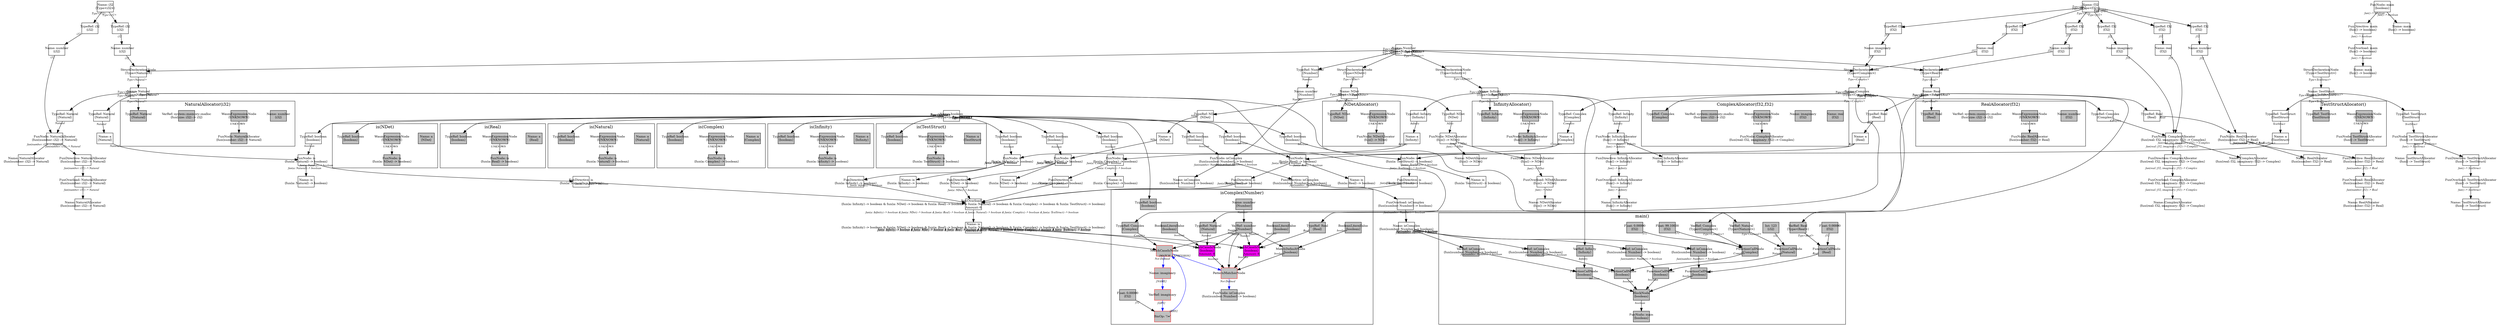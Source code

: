 digraph Document {
  node [shape=box,fixedsize=shape fontsize=10]
  1 [label="Name: i32\n⟨Type<i32>⟩", fillcolor=grey];
  2 [label="Name: f32\n⟨Type<f32>⟩", fillcolor=grey];
  3 [label="Name: boolean\n⟨Type<boolean>⟩", fillcolor=grey];
  4 [label="Name: Number\n⟨Type<Number>⟩", fillcolor=grey];
  5 [label="StructDeclarationNode\n⟨Type<Infinity>⟩", fillcolor=grey];
  6 [label="Name: Infinity\n⟨Type<Infinity>⟩", fillcolor=grey];
  7 [label="StructDeclarationNode\n⟨Type<NDet>⟩", fillcolor=grey];
  8 [label="Name: NDet\n⟨Type<NDet>⟩", fillcolor=grey];
  9 [label="StructDeclarationNode\n⟨Type<Real>⟩", fillcolor=grey];
  10 [label="TypeRef: f32\n⟨f32⟩", fillcolor=grey];
  11 [label="Name: number\n⟨f32⟩", fillcolor=grey];
  12 [label="Name: Real\n⟨Type<Real>⟩", fillcolor=grey];
  13 [label="StructDeclarationNode\n⟨Type<Natural>⟩", fillcolor=grey];
  14 [label="TypeRef: i32\n⟨i32⟩", fillcolor=grey];
  15 [label="Name: number\n⟨i32⟩", fillcolor=grey];
  16 [label="Name: Natural\n⟨Type<Natural>⟩", fillcolor=grey];
  17 [label="StructDeclarationNode\n⟨Type<Complex>⟩", fillcolor=grey];
  18 [label="TypeRef: f32\n⟨f32⟩", fillcolor=grey];
  19 [label="Name: real\n⟨f32⟩", fillcolor=grey];
  20 [label="TypeRef: f32\n⟨f32⟩", fillcolor=grey];
  21 [label="Name: imaginary\n⟨f32⟩", fillcolor=grey];
  22 [label="Name: Complex\n⟨Type<Complex>⟩", fillcolor=grey];
  23 [label="StructDeclarationNode\n⟨Type<TestStruct>⟩", fillcolor=grey];
  24 [label="Name: TestStruct\n⟨Type<TestStruct>⟩", fillcolor=grey];
  25 [label="FunOverload: isComplex\n⟨fun(number: Number) -> boolean⟩", fillcolor=grey];
  26 [label="FunDirective: isComplex\n⟨fun(number: Number) -> boolean⟩", fillcolor=grey];
  27 [label="FunNode: isComplex\n⟨fun(number: Number) -> boolean⟩", fillcolor=grey];
  28 [label="TypeRef: Number\n⟨Number⟩", fillcolor=grey];
  29 [label="Name: number\n⟨Number⟩", fillcolor=grey];
  30 [label="TypeRef: boolean\n⟨boolean⟩", fillcolor=grey];
  31 [label="Name: isComplex\n⟨fun(number: Number) -> boolean⟩", fillcolor=grey];
  32 [label="Name: isComplex\n⟨fun(number: Number) -> boolean⟩", fillcolor=grey];
  33 [label="FunOverload: main\n⟨fun() -> boolean⟩", fillcolor=grey];
  34 [label="FunDirective: main\n⟨fun() -> boolean⟩", fillcolor=grey];
  35 [label="FunNode: main\n⟨boolean⟩", fillcolor=grey];
  36 [label="Name: main\n⟨fun() -> boolean⟩", fillcolor=grey];
  37 [label="Name: main\n⟨fun() -> boolean⟩", fillcolor=grey];
  38 [label="FunOverload: InfinityAllocator\n⟨fun() -> Infinity⟩", fillcolor=grey];
  39 [label="FunDirective: InfinityAllocator\n⟨fun() -> Infinity⟩", fillcolor=grey];
  40 [label="FunNode: InfinityAllocator\n⟨fun() -> Infinity⟩", fillcolor=grey];
  41 [label="TypeRef: Infinity\n⟨Infinity⟩", fillcolor=grey];
  42 [label="Name: InfinityAllocator\n⟨fun() -> Infinity⟩", fillcolor=grey];
  43 [label="Name: InfinityAllocator\n⟨fun() -> Infinity⟩", fillcolor=grey];
  44 [label="FunOverload: is\n⟨fun(a: Infinity) -> boolean & fun(a: NDet) -> boolean & fun(a: Real) -> boolean & fun(a: Natural) -> boolean & fun(a: Complex) -> boolean & fun(a: TestStruct) -> boolean⟩
Amount: 6", fillcolor=magenta];
  45 [label="FunDirective: is\n⟨fun(a: Infinity) -> boolean⟩", fillcolor=grey];
  46 [label="FunNode: is\n⟨fun(a: Infinity) -> boolean⟩", fillcolor=grey];
  47 [label="TypeRef: Infinity\n⟨Infinity⟩", fillcolor=grey];
  48 [label="Name: a\n⟨Infinity⟩", fillcolor=grey];
  49 [label="TypeRef: boolean\n⟨boolean⟩", fillcolor=grey];
  50 [label="Name: is\n⟨fun(a: Infinity) -> boolean⟩", fillcolor=grey];
  51 [label="FunDirective: is\n⟨fun(a: NDet) -> boolean⟩", fillcolor=grey];
  52 [label="FunNode: is\n⟨fun(a: NDet) -> boolean⟩", fillcolor=grey];
  53 [label="TypeRef: NDet\n⟨NDet⟩", fillcolor=grey];
  54 [label="Name: a\n⟨NDet⟩", fillcolor=grey];
  55 [label="TypeRef: boolean\n⟨boolean⟩", fillcolor=grey];
  56 [label="Name: is\n⟨fun(a: NDet) -> boolean⟩", fillcolor=grey];
  57 [label="FunDirective: is\n⟨fun(a: Real) -> boolean⟩", fillcolor=grey];
  58 [label="FunNode: is\n⟨fun(a: Real) -> boolean⟩", fillcolor=grey];
  59 [label="TypeRef: Real\n⟨Real⟩", fillcolor=grey];
  60 [label="Name: a\n⟨Real⟩", fillcolor=grey];
  61 [label="TypeRef: boolean\n⟨boolean⟩", fillcolor=grey];
  62 [label="Name: is\n⟨fun(a: Real) -> boolean⟩", fillcolor=grey];
  63 [label="FunDirective: is\n⟨fun(a: Natural) -> boolean⟩", fillcolor=grey];
  64 [label="FunNode: is\n⟨fun(a: Natural) -> boolean⟩", fillcolor=grey];
  65 [label="TypeRef: Natural\n⟨Natural⟩", fillcolor=grey];
  66 [label="Name: a\n⟨Natural⟩", fillcolor=grey];
  67 [label="TypeRef: boolean\n⟨boolean⟩", fillcolor=grey];
  68 [label="Name: is\n⟨fun(a: Natural) -> boolean⟩", fillcolor=grey];
  69 [label="FunDirective: is\n⟨fun(a: Complex) -> boolean⟩", fillcolor=grey];
  70 [label="FunNode: is\n⟨fun(a: Complex) -> boolean⟩", fillcolor=grey];
  71 [label="TypeRef: Complex\n⟨Complex⟩", fillcolor=grey];
  72 [label="Name: a\n⟨Complex⟩", fillcolor=grey];
  73 [label="TypeRef: boolean\n⟨boolean⟩", fillcolor=grey];
  74 [label="Name: is\n⟨fun(a: Complex) -> boolean⟩", fillcolor=grey];
  75 [label="FunDirective: is\n⟨fun(a: TestStruct) -> boolean⟩", fillcolor=grey];
  76 [label="FunNode: is\n⟨fun(a: TestStruct) -> boolean⟩", fillcolor=grey];
  77 [label="TypeRef: TestStruct\n⟨TestStruct⟩", fillcolor=grey];
  78 [label="Name: a\n⟨TestStruct⟩", fillcolor=grey];
  79 [label="TypeRef: boolean\n⟨boolean⟩", fillcolor=grey];
  80 [label="Name: is\n⟨fun(a: TestStruct) -> boolean⟩", fillcolor=grey];
  81 [label="Name: is\n⟨fun(a: Infinity) -> boolean & fun(a: NDet) -> boolean & fun(a: Real) -> boolean & fun(a: Natural) -> boolean & fun(a: Complex) -> boolean & fun(a: TestStruct) -> boolean⟩
Amount: 6", fillcolor=magenta];
  82 [label="FunOverload: NDetAllocator\n⟨fun() -> NDet⟩", fillcolor=grey];
  83 [label="FunDirective: NDetAllocator\n⟨fun() -> NDet⟩", fillcolor=grey];
  84 [label="FunNode: NDetAllocator\n⟨fun() -> NDet⟩", fillcolor=grey];
  85 [label="TypeRef: NDet\n⟨NDet⟩", fillcolor=grey];
  86 [label="Name: NDetAllocator\n⟨fun() -> NDet⟩", fillcolor=grey];
  87 [label="Name: NDetAllocator\n⟨fun() -> NDet⟩", fillcolor=grey];
  88 [label="FunOverload: RealAllocator\n⟨fun(number: f32) -> Real⟩", fillcolor=grey];
  89 [label="FunDirective: RealAllocator\n⟨fun(number: f32) -> Real⟩", fillcolor=grey];
  90 [label="FunNode: RealAllocator\n⟨fun(number: f32) -> Real⟩", fillcolor=grey];
  91 [label="TypeRef: f32\n⟨f32⟩", fillcolor=grey];
  92 [label="Name: number\n⟨f32⟩", fillcolor=grey];
  93 [label="TypeRef: Real\n⟨Real⟩", fillcolor=grey];
  94 [label="Name: RealAllocator\n⟨fun(number: f32) -> Real⟩", fillcolor=grey];
  95 [label="Name: RealAllocator\n⟨fun(number: f32) -> Real⟩", fillcolor=grey];
  96 [label="FunOverload: NaturalAllocator\n⟨fun(number: i32) -> Natural⟩", fillcolor=grey];
  97 [label="FunDirective: NaturalAllocator\n⟨fun(number: i32) -> Natural⟩", fillcolor=grey];
  98 [label="FunNode: NaturalAllocator\n⟨fun(number: i32) -> Natural⟩", fillcolor=grey];
  99 [label="TypeRef: i32\n⟨i32⟩", fillcolor=grey];
  100 [label="Name: number\n⟨i32⟩", fillcolor=grey];
  101 [label="TypeRef: Natural\n⟨Natural⟩", fillcolor=grey];
  102 [label="Name: NaturalAllocator\n⟨fun(number: i32) -> Natural⟩", fillcolor=grey];
  103 [label="Name: NaturalAllocator\n⟨fun(number: i32) -> Natural⟩", fillcolor=grey];
  104 [label="FunOverload: ComplexAllocator\n⟨fun(real: f32, imaginary: f32) -> Complex⟩", fillcolor=grey];
  105 [label="FunDirective: ComplexAllocator\n⟨fun(real: f32, imaginary: f32) -> Complex⟩", fillcolor=grey];
  106 [label="FunNode: ComplexAllocator\n⟨fun(real: f32, imaginary: f32) -> Complex⟩", fillcolor=grey];
  107 [label="TypeRef: f32\n⟨f32⟩", fillcolor=grey];
  108 [label="Name: real\n⟨f32⟩", fillcolor=grey];
  109 [label="TypeRef: f32\n⟨f32⟩", fillcolor=grey];
  110 [label="Name: imaginary\n⟨f32⟩", fillcolor=grey];
  111 [label="TypeRef: Complex\n⟨Complex⟩", fillcolor=grey];
  112 [label="Name: ComplexAllocator\n⟨fun(real: f32, imaginary: f32) -> Complex⟩", fillcolor=grey];
  113 [label="Name: ComplexAllocator\n⟨fun(real: f32, imaginary: f32) -> Complex⟩", fillcolor=grey];
  114 [label="FunOverload: TestStructAllocator\n⟨fun() -> TestStruct⟩", fillcolor=grey];
  115 [label="FunDirective: TestStructAllocator\n⟨fun() -> TestStruct⟩", fillcolor=grey];
  116 [label="FunNode: TestStructAllocator\n⟨fun() -> TestStruct⟩", fillcolor=grey];
  117 [label="TypeRef: TestStruct\n⟨TestStruct⟩", fillcolor=grey];
  118 [label="Name: TestStructAllocator\n⟨fun() -> TestStruct⟩", fillcolor=grey];
  119 [label="Name: TestStructAllocator\n⟨fun() -> TestStruct⟩", fillcolor=grey];
  subgraph cluster0 {
    node [style=filled, fillcolor=grey];
    120 [label="BlockNode\n⟨boolean⟩", fillcolor=grey];
    121 [label="FunctionCallNode\n⟨boolean⟩", fillcolor=grey];
    122 [label="VarRef: isComplex\n⟨fun(number: Number) -> boolean⟩", fillcolor=grey];
    123 [label="VarRef: Infinity\n⟨Infinity⟩", fillcolor=grey];
    124 [label="FunctionCallNode\n⟨boolean⟩", fillcolor=grey];
    125 [label="VarRef: isComplex\n⟨fun(number: Number) -> boolean⟩", fillcolor=grey];
    126 [label="FunctionCallNode\n⟨Real⟩", fillcolor=grey];
    127 [label="VarRef: Real\n⟨Type<Real>⟩", fillcolor=grey];
    128 [label="Float: 0.00000\n⟨f32⟩", fillcolor=grey];
    129 [label="FunctionCallNode\n⟨boolean⟩", fillcolor=grey];
    130 [label="VarRef: isComplex\n⟨fun(number: Number) -> boolean⟩", fillcolor=grey];
    131 [label="FunctionCallNode\n⟨Natural⟩", fillcolor=grey];
    132 [label="VarRef: Natural\n⟨Type<Natural>⟩", fillcolor=grey];
    133 [label="Int: 123\n⟨i32⟩", fillcolor=grey];
    134 [label="FunctionCallNode\n⟨boolean⟩", fillcolor=grey];
    135 [label="VarRef: isComplex\n⟨fun(number: Number) -> boolean⟩", fillcolor=grey];
    136 [label="FunctionCallNode\n⟨Complex⟩", fillcolor=grey];
    137 [label="VarRef: Complex\n⟨Type<Complex>⟩", fillcolor=grey];
    138 [label="Float: 0.00000\n⟨f32⟩", fillcolor=grey];
    139 [label="Float: 99.10000\n⟨f32⟩", fillcolor=grey];
    140 [label="FunNode: main\n⟨boolean⟩", fillcolor=grey];
    120 -> 140[taillabel="boolean" labeldistance="1" fontname="times  italic" fontsize = 10 color="black" ];
    121 -> 120[taillabel="boolean" labeldistance="1" fontname="times  italic" fontsize = 10 color="black" ];
    122 -> 121[taillabel="fun(number: Number) -> boolean" labeldistance="1" fontname="times  italic" fontsize = 10 color="black" ];
    123 -> 121[taillabel="Infinity" labeldistance="1" fontname="times  italic" fontsize = 10 color="black" ];
    124 -> 120[taillabel="boolean" labeldistance="1" fontname="times  italic" fontsize = 10 color="black" ];
    125 -> 124[taillabel="fun(number: Number) -> boolean" labeldistance="1" fontname="times  italic" fontsize = 10 color="black" ];
    126 -> 124[taillabel="Real" labeldistance="1" fontname="times  italic" fontsize = 10 color="black" ];
    127 -> 126[taillabel="Type<Real>" labeldistance="1" fontname="times  italic" fontsize = 10 color="black" ];
    128 -> 126[taillabel="f32" labeldistance="1" fontname="times  italic" fontsize = 10 color="black" ];
    129 -> 120[taillabel="boolean" labeldistance="1" fontname="times  italic" fontsize = 10 color="black" ];
    130 -> 129[taillabel="fun(number: Number) -> boolean" labeldistance="1" fontname="times  italic" fontsize = 10 color="black" ];
    131 -> 129[taillabel="Natural" labeldistance="1" fontname="times  italic" fontsize = 10 color="black" ];
    132 -> 131[taillabel="Type<Natural>" labeldistance="1" fontname="times  italic" fontsize = 10 color="black" ];
    133 -> 131[taillabel="i32" labeldistance="1" fontname="times  italic" fontsize = 10 color="black" ];
    134 -> 120[taillabel="boolean" labeldistance="1" fontname="times  italic" fontsize = 10 color="black" ];
    135 -> 134[taillabel="fun(number: Number) -> boolean" labeldistance="1" fontname="times  italic" fontsize = 10 color="black" ];
    136 -> 134[taillabel="Complex" labeldistance="1" fontname="times  italic" fontsize = 10 color="black" ];
    137 -> 136[taillabel="Type<Complex>" labeldistance="1" fontname="times  italic" fontsize = 10 color="black" ];
    138 -> 136[taillabel="f32" labeldistance="1" fontname="times  italic" fontsize = 10 color="black" ];
    139 -> 136[taillabel="f32" labeldistance="1" fontname="times  italic" fontsize = 10 color="black" ];
  label = "main()";
}
  subgraph cluster1 {
    node [style=filled, fillcolor=grey];
    141 [label="Name: number\n⟨Number⟩", fillcolor=grey];
    142 [label="PatternMatcherNode", fillcolor=grey, color=red];
    143 [label="VarRef: number\n⟨Number⟩", fillcolor=grey];
    144 [label="MatchCaseIsNode\n⟨boolean⟩
Amount: 8", fillcolor=magenta];
    145 [label="TypeRef: Real\n⟨Real⟩", fillcolor=grey];
    146 [label="BooleanLiteralfalse\n⟨boolean⟩", fillcolor=grey];
    147 [label="MatchCaseIsNode\n⟨boolean⟩
Amount: 8", fillcolor=magenta];
    148 [label="TypeRef: Natural\n⟨Natural⟩", fillcolor=grey];
    149 [label="BooleanLiteralfalse\n⟨boolean⟩", fillcolor=grey];
    150 [label="MatchCaseIsNode", fillcolor=grey, color=red];
    151 [label="TypeRef: Complex\n⟨Complex⟩", fillcolor=grey];
    152 [label="BinOp: '!='", fillcolor=grey, color=red];
    153 [label="VarRef: imaginary", fillcolor=grey, color=red];
    154 [label="Float: 0.00000\n⟨f32⟩", fillcolor=grey];
    155 [label="Name: imaginary", fillcolor=grey, color=red];
    156 [label="MatchDefaultNode\n⟨boolean⟩", fillcolor=grey];
    157 [label="BooleanLiteralfalse\n⟨boolean⟩", fillcolor=grey];
    158 [label="FunNode: isComplex\n⟨fun(number: Number) -> boolean⟩", fillcolor=grey];
    159 [label="TypeRef: boolean\n⟨boolean⟩", fillcolor=grey];
    141 -> 143[taillabel="Number" labeldistance="1" fontname="times  italic" fontsize = 10 color="black" ];
    142 -> 158[taillabel="Not Defined" labeldistance="1" fontname="times  italic" fontsize = 10 color="blue" ];
    143 -> 142[taillabel="Number" labeldistance="1" fontname="times  italic" fontsize = 10 color="black" ];
    143 -> 144[taillabel="Number" labeldistance="1" fontname="times  italic" fontsize = 10 color="black" ];
    143 -> 147[taillabel="Number" labeldistance="1" fontname="times  italic" fontsize = 10 color="black" ];
    143 -> 150[taillabel="Number" labeldistance="1" fontname="times  italic" fontsize = 10 color="black" ];
    143 -> 156[taillabel="Number" labeldistance="1" fontname="times  italic" fontsize = 10 color="black" ];
    144 -> 142[taillabel="boolean" labeldistance="1" fontname="times  italic" fontsize = 10 color="black" ];
    145 -> 144[taillabel="Real" labeldistance="1" fontname="times  italic" fontsize = 10 color="black" ];
    146 -> 144[taillabel="boolean" labeldistance="1" fontname="times  italic" fontsize = 10 color="black" ];
    147 -> 142[taillabel="boolean" labeldistance="1" fontname="times  italic" fontsize = 10 color="black" ];
    148 -> 147[taillabel="Natural" labeldistance="1" fontname="times  italic" fontsize = 10 color="black" ];
    149 -> 147[taillabel="boolean" labeldistance="1" fontname="times  italic" fontsize = 10 color="black" ];
    150 -> 155[taillabel="Not Defined" labeldistance="1" fontname="times  italic" fontsize = 10 color="blue" ];
    150 -> 142[taillabel="[MATCH_EXPRESSION]" labeldistance="1" fontname="times  italic" fontsize = 10 color="blue" ];
    151 -> 150[taillabel="Complex" labeldistance="1" fontname="times  italic" fontsize = 10 color="black" ];
    152 -> 150[taillabel="[RHS]" labeldistance="1" fontname="times  italic" fontsize = 10 color="blue" ];
    153 -> 152[taillabel="[LHS]" labeldistance="1" fontname="times  italic" fontsize = 10 color="blue" ];
    154 -> 152[taillabel="f32" labeldistance="1" fontname="times  italic" fontsize = 10 color="black" ];
    155 -> 153[taillabel="[NAME]" labeldistance="1" fontname="times  italic" fontsize = 10 color="blue" ];
    156 -> 142[taillabel="boolean" labeldistance="1" fontname="times  italic" fontsize = 10 color="black" ];
    157 -> 156[taillabel="boolean" labeldistance="1" fontname="times  italic" fontsize = 10 color="black" ];
  label = "isComplex(Number)";
}
  subgraph cluster2 {
    node [style=filled, fillcolor=grey];
    160 [label="WasmExpressionNode\n⟨UNKNOWN⟩", fillcolor=grey];
    161 [label="FunNode: InfinityAllocator\n⟨fun() -> Infinity⟩", fillcolor=grey];
    162 [label="TypeRef: Infinity\n⟨Infinity⟩", fillcolor=grey];
    160 -> 161[taillabel="UNKNOWN" labeldistance="1" fontname="times  italic" fontsize = 10 color="black" ];
  label = "InfinityAllocator()";
}
  subgraph cluster3 {
    node [style=filled, fillcolor=grey];
    163 [label="WasmExpressionNode\n⟨UNKNOWN⟩", fillcolor=grey];
    164 [label="FunNode: TestStructAllocator\n⟨fun() -> TestStruct⟩", fillcolor=grey];
    165 [label="TypeRef: TestStruct\n⟨TestStruct⟩", fillcolor=grey];
    163 -> 164[taillabel="UNKNOWN" labeldistance="1" fontname="times  italic" fontsize = 10 color="black" ];
  label = "TestStructAllocator()";
}
  subgraph cluster4 {
    node [style=filled, fillcolor=grey];
    166 [label="Name: a\n⟨Infinity⟩", fillcolor=grey];
    167 [label="WasmExpressionNode\n⟨UNKNOWN⟩", fillcolor=grey];
    168 [label="FunNode: is\n⟨fun(a: Infinity) -> boolean⟩", fillcolor=grey];
    169 [label="TypeRef: boolean\n⟨boolean⟩", fillcolor=grey];
    167 -> 168[taillabel="UNKNOWN" labeldistance="1" fontname="times  italic" fontsize = 10 color="black" ];
  label = "is(Infinity)";
}
  subgraph cluster5 {
    node [style=filled, fillcolor=grey];
    170 [label="WasmExpressionNode\n⟨UNKNOWN⟩", fillcolor=grey];
    171 [label="FunNode: NDetAllocator\n⟨fun() -> NDet⟩", fillcolor=grey];
    172 [label="TypeRef: NDet\n⟨NDet⟩", fillcolor=grey];
    170 -> 171[taillabel="UNKNOWN" labeldistance="1" fontname="times  italic" fontsize = 10 color="black" ];
  label = "NDetAllocator()";
}
  subgraph cluster6 {
    node [style=filled, fillcolor=grey];
    173 [label="Name: a\n⟨TestStruct⟩", fillcolor=grey];
    174 [label="WasmExpressionNode\n⟨UNKNOWN⟩", fillcolor=grey];
    175 [label="FunNode: is\n⟨fun(a: TestStruct) -> boolean⟩", fillcolor=grey];
    176 [label="TypeRef: boolean\n⟨boolean⟩", fillcolor=grey];
    174 -> 175[taillabel="UNKNOWN" labeldistance="1" fontname="times  italic" fontsize = 10 color="black" ];
  label = "is(TestStruct)";
}
  subgraph cluster7 {
    node [style=filled, fillcolor=grey];
    177 [label="Name: a\n⟨NDet⟩", fillcolor=grey];
    178 [label="WasmExpressionNode\n⟨UNKNOWN⟩", fillcolor=grey];
    179 [label="FunNode: is\n⟨fun(a: NDet) -> boolean⟩", fillcolor=grey];
    180 [label="TypeRef: boolean\n⟨boolean⟩", fillcolor=grey];
    178 -> 179[taillabel="UNKNOWN" labeldistance="1" fontname="times  italic" fontsize = 10 color="black" ];
  label = "is(NDet)";
}
  subgraph cluster8 {
    node [style=filled, fillcolor=grey];
    181 [label="Name: a\n⟨Real⟩", fillcolor=grey];
    182 [label="WasmExpressionNode\n⟨UNKNOWN⟩", fillcolor=grey];
    183 [label="FunNode: is\n⟨fun(a: Real) -> boolean⟩", fillcolor=grey];
    184 [label="TypeRef: boolean\n⟨boolean⟩", fillcolor=grey];
    182 -> 183[taillabel="UNKNOWN" labeldistance="1" fontname="times  italic" fontsize = 10 color="black" ];
  label = "is(Real)";
}
  subgraph cluster9 {
    node [style=filled, fillcolor=grey];
    185 [label="Name: a\n⟨Natural⟩", fillcolor=grey];
    186 [label="WasmExpressionNode\n⟨UNKNOWN⟩", fillcolor=grey];
    187 [label="FunNode: is\n⟨fun(a: Natural) -> boolean⟩", fillcolor=grey];
    188 [label="TypeRef: boolean\n⟨boolean⟩", fillcolor=grey];
    186 -> 187[taillabel="UNKNOWN" labeldistance="1" fontname="times  italic" fontsize = 10 color="black" ];
  label = "is(Natural)";
}
  subgraph cluster10 {
    node [style=filled, fillcolor=grey];
    189 [label="Name: a\n⟨Complex⟩", fillcolor=grey];
    190 [label="WasmExpressionNode\n⟨UNKNOWN⟩", fillcolor=grey];
    191 [label="FunNode: is\n⟨fun(a: Complex) -> boolean⟩", fillcolor=grey];
    192 [label="TypeRef: boolean\n⟨boolean⟩", fillcolor=grey];
    190 -> 191[taillabel="UNKNOWN" labeldistance="1" fontname="times  italic" fontsize = 10 color="black" ];
  label = "is(Complex)";
}
  subgraph cluster11 {
    node [style=filled, fillcolor=grey];
    193 [label="Name: number\n⟨i32⟩", fillcolor=grey];
    194 [label="WasmExpressionNode\n⟨UNKNOWN⟩", fillcolor=grey];
    195 [label="VarRef: system::memory::malloc\n⟨fun(size: i32) -> i32⟩", fillcolor=grey];
    196 [label="FunNode: NaturalAllocator\n⟨fun(number: i32) -> Natural⟩", fillcolor=grey];
    197 [label="TypeRef: Natural\n⟨Natural⟩", fillcolor=grey];
    194 -> 196[taillabel="UNKNOWN" labeldistance="1" fontname="times  italic" fontsize = 10 color="black" ];
  label = "NaturalAllocator(i32)";
}
  subgraph cluster12 {
    node [style=filled, fillcolor=grey];
    198 [label="Name: number\n⟨f32⟩", fillcolor=grey];
    199 [label="WasmExpressionNode\n⟨UNKNOWN⟩", fillcolor=grey];
    200 [label="VarRef: system::memory::malloc\n⟨fun(size: i32) -> i32⟩", fillcolor=grey];
    201 [label="FunNode: RealAllocator\n⟨fun(number: f32) -> Real⟩", fillcolor=grey];
    202 [label="TypeRef: Real\n⟨Real⟩", fillcolor=grey];
    199 -> 201[taillabel="UNKNOWN" labeldistance="1" fontname="times  italic" fontsize = 10 color="black" ];
  label = "RealAllocator(f32)";
}
  subgraph cluster13 {
    node [style=filled, fillcolor=grey];
    203 [label="Name: real\n⟨f32⟩", fillcolor=grey];
    204 [label="Name: imaginary\n⟨f32⟩", fillcolor=grey];
    205 [label="WasmExpressionNode\n⟨UNKNOWN⟩", fillcolor=grey];
    206 [label="VarRef: system::memory::malloc\n⟨fun(size: i32) -> i32⟩", fillcolor=grey];
    207 [label="FunNode: ComplexAllocator\n⟨fun(real: f32, imaginary: f32) -> Complex⟩", fillcolor=grey];
    208 [label="TypeRef: Complex\n⟨Complex⟩", fillcolor=grey];
    205 -> 207[taillabel="UNKNOWN" labeldistance="1" fontname="times  italic" fontsize = 10 color="black" ];
  label = "ComplexAllocator(f32,f32)";
}
  1 -> 14[taillabel="Type<i32>" labeldistance="1" fontname="times  italic" fontsize = 10 color="black" ];
  1 -> 99[taillabel="Type<i32>" labeldistance="1" fontname="times  italic" fontsize = 10 color="black" ];
  2 -> 10[taillabel="Type<f32>" labeldistance="1" fontname="times  italic" fontsize = 10 color="black" ];
  2 -> 18[taillabel="Type<f32>" labeldistance="1" fontname="times  italic" fontsize = 10 color="black" ];
  2 -> 20[taillabel="Type<f32>" labeldistance="1" fontname="times  italic" fontsize = 10 color="black" ];
  2 -> 91[taillabel="Type<f32>" labeldistance="1" fontname="times  italic" fontsize = 10 color="black" ];
  2 -> 107[taillabel="Type<f32>" labeldistance="1" fontname="times  italic" fontsize = 10 color="black" ];
  2 -> 109[taillabel="Type<f32>" labeldistance="1" fontname="times  italic" fontsize = 10 color="black" ];
  3 -> 30[taillabel="Type<boolean>" labeldistance="1" fontname="times  italic" fontsize = 10 color="black" ];
  3 -> 49[taillabel="Type<boolean>" labeldistance="1" fontname="times  italic" fontsize = 10 color="black" ];
  3 -> 55[taillabel="Type<boolean>" labeldistance="1" fontname="times  italic" fontsize = 10 color="black" ];
  3 -> 61[taillabel="Type<boolean>" labeldistance="1" fontname="times  italic" fontsize = 10 color="black" ];
  3 -> 67[taillabel="Type<boolean>" labeldistance="1" fontname="times  italic" fontsize = 10 color="black" ];
  3 -> 73[taillabel="Type<boolean>" labeldistance="1" fontname="times  italic" fontsize = 10 color="black" ];
  3 -> 79[taillabel="Type<boolean>" labeldistance="1" fontname="times  italic" fontsize = 10 color="black" ];
  3 -> 159[taillabel="Type<boolean>" labeldistance="1" fontname="times  italic" fontsize = 10 color="black" ];
  3 -> 169[taillabel="Type<boolean>" labeldistance="1" fontname="times  italic" fontsize = 10 color="black" ];
  3 -> 176[taillabel="Type<boolean>" labeldistance="1" fontname="times  italic" fontsize = 10 color="black" ];
  3 -> 180[taillabel="Type<boolean>" labeldistance="1" fontname="times  italic" fontsize = 10 color="black" ];
  3 -> 184[taillabel="Type<boolean>" labeldistance="1" fontname="times  italic" fontsize = 10 color="black" ];
  3 -> 188[taillabel="Type<boolean>" labeldistance="1" fontname="times  italic" fontsize = 10 color="black" ];
  3 -> 192[taillabel="Type<boolean>" labeldistance="1" fontname="times  italic" fontsize = 10 color="black" ];
  4 -> 5[taillabel="Type<Number>" labeldistance="1" fontname="times  italic" fontsize = 10 color="black" ];
  4 -> 7[taillabel="Type<Number>" labeldistance="1" fontname="times  italic" fontsize = 10 color="black" ];
  4 -> 9[taillabel="Type<Number>" labeldistance="1" fontname="times  italic" fontsize = 10 color="black" ];
  4 -> 13[taillabel="Type<Number>" labeldistance="1" fontname="times  italic" fontsize = 10 color="black" ];
  4 -> 17[taillabel="Type<Number>" labeldistance="1" fontname="times  italic" fontsize = 10 color="black" ];
  4 -> 28[taillabel="Type<Number>" labeldistance="1" fontname="times  italic" fontsize = 10 color="black" ];
  5 -> 6[taillabel="Type<Infinity>" labeldistance="1" fontname="times  italic" fontsize = 10 color="black" ];
  6 -> 41[taillabel="Type<Infinity>" labeldistance="1" fontname="times  italic" fontsize = 10 color="black" ];
  6 -> 47[taillabel="Type<Infinity>" labeldistance="1" fontname="times  italic" fontsize = 10 color="black" ];
  6 -> 123[taillabel="Type<Infinity>" labeldistance="1" fontname="times  italic" fontsize = 10 color="black" ];
  6 -> 162[taillabel="Type<Infinity>" labeldistance="1" fontname="times  italic" fontsize = 10 color="black" ];
  7 -> 8[taillabel="Type<NDet>" labeldistance="1" fontname="times  italic" fontsize = 10 color="black" ];
  8 -> 53[taillabel="Type<NDet>" labeldistance="1" fontname="times  italic" fontsize = 10 color="black" ];
  8 -> 85[taillabel="Type<NDet>" labeldistance="1" fontname="times  italic" fontsize = 10 color="black" ];
  8 -> 172[taillabel="Type<NDet>" labeldistance="1" fontname="times  italic" fontsize = 10 color="black" ];
  9 -> 12[taillabel="Type<Real>" labeldistance="1" fontname="times  italic" fontsize = 10 color="black" ];
  10 -> 11[taillabel="f32" labeldistance="1" fontname="times  italic" fontsize = 10 color="black" ];
  11 -> 9[taillabel="f32" labeldistance="1" fontname="times  italic" fontsize = 10 color="black" ];
  12 -> 59[taillabel="Type<Real>" labeldistance="1" fontname="times  italic" fontsize = 10 color="black" ];
  12 -> 93[taillabel="Type<Real>" labeldistance="1" fontname="times  italic" fontsize = 10 color="black" ];
  12 -> 127[taillabel="Type<Real>" labeldistance="1" fontname="times  italic" fontsize = 10 color="black" ];
  12 -> 145[taillabel="Type<Real>" labeldistance="1" fontname="times  italic" fontsize = 10 color="black" ];
  12 -> 202[taillabel="Type<Real>" labeldistance="1" fontname="times  italic" fontsize = 10 color="black" ];
  13 -> 16[taillabel="Type<Natural>" labeldistance="1" fontname="times  italic" fontsize = 10 color="black" ];
  14 -> 15[taillabel="i32" labeldistance="1" fontname="times  italic" fontsize = 10 color="black" ];
  15 -> 13[taillabel="i32" labeldistance="1" fontname="times  italic" fontsize = 10 color="black" ];
  16 -> 65[taillabel="Type<Natural>" labeldistance="1" fontname="times  italic" fontsize = 10 color="black" ];
  16 -> 101[taillabel="Type<Natural>" labeldistance="1" fontname="times  italic" fontsize = 10 color="black" ];
  16 -> 132[taillabel="Type<Natural>" labeldistance="1" fontname="times  italic" fontsize = 10 color="black" ];
  16 -> 148[taillabel="Type<Natural>" labeldistance="1" fontname="times  italic" fontsize = 10 color="black" ];
  16 -> 197[taillabel="Type<Natural>" labeldistance="1" fontname="times  italic" fontsize = 10 color="black" ];
  17 -> 22[taillabel="Type<Complex>" labeldistance="1" fontname="times  italic" fontsize = 10 color="black" ];
  18 -> 19[taillabel="f32" labeldistance="1" fontname="times  italic" fontsize = 10 color="black" ];
  19 -> 17[taillabel="f32" labeldistance="1" fontname="times  italic" fontsize = 10 color="black" ];
  20 -> 21[taillabel="f32" labeldistance="1" fontname="times  italic" fontsize = 10 color="black" ];
  21 -> 17[taillabel="f32" labeldistance="1" fontname="times  italic" fontsize = 10 color="black" ];
  22 -> 71[taillabel="Type<Complex>" labeldistance="1" fontname="times  italic" fontsize = 10 color="black" ];
  22 -> 111[taillabel="Type<Complex>" labeldistance="1" fontname="times  italic" fontsize = 10 color="black" ];
  22 -> 137[taillabel="Type<Complex>" labeldistance="1" fontname="times  italic" fontsize = 10 color="black" ];
  22 -> 151[taillabel="Type<Complex>" labeldistance="1" fontname="times  italic" fontsize = 10 color="black" ];
  22 -> 208[taillabel="Type<Complex>" labeldistance="1" fontname="times  italic" fontsize = 10 color="black" ];
  23 -> 24[taillabel="Type<TestStruct>" labeldistance="1" fontname="times  italic" fontsize = 10 color="black" ];
  24 -> 77[taillabel="Type<TestStruct>" labeldistance="1" fontname="times  italic" fontsize = 10 color="black" ];
  24 -> 117[taillabel="Type<TestStruct>" labeldistance="1" fontname="times  italic" fontsize = 10 color="black" ];
  24 -> 165[taillabel="Type<TestStruct>" labeldistance="1" fontname="times  italic" fontsize = 10 color="black" ];
  25 -> 32[taillabel="fun(number: Number) -> boolean" labeldistance="1" fontname="times  italic" fontsize = 10 color="black" ];
  26 -> 25[taillabel="fun(number: Number) -> boolean" labeldistance="1" fontname="times  italic" fontsize = 10 color="black" ];
  27 -> 31[taillabel="fun(number: Number) -> boolean" labeldistance="1" fontname="times  italic" fontsize = 10 color="black" ];
  27 -> 26[taillabel="fun(number: Number) -> boolean" labeldistance="1" fontname="times  italic" fontsize = 10 color="black" ];
  28 -> 29[taillabel="Number" labeldistance="1" fontname="times  italic" fontsize = 10 color="black" ];
  29 -> 27[taillabel="Number" labeldistance="1" fontname="times  italic" fontsize = 10 color="black" ];
  30 -> 27[taillabel="boolean" labeldistance="1" fontname="times  italic" fontsize = 10 color="black" ];
  32 -> 122[taillabel="fun(number: Number) -> boolean" labeldistance="1" fontname="times  italic" fontsize = 10 color="black" ];
  32 -> 125[taillabel="fun(number: Number) -> boolean" labeldistance="1" fontname="times  italic" fontsize = 10 color="black" ];
  32 -> 130[taillabel="fun(number: Number) -> boolean" labeldistance="1" fontname="times  italic" fontsize = 10 color="black" ];
  32 -> 135[taillabel="fun(number: Number) -> boolean" labeldistance="1" fontname="times  italic" fontsize = 10 color="black" ];
  33 -> 37[taillabel="fun() -> boolean" labeldistance="1" fontname="times  italic" fontsize = 10 color="black" ];
  34 -> 33[taillabel="fun() -> boolean" labeldistance="1" fontname="times  italic" fontsize = 10 color="black" ];
  35 -> 36[taillabel="fun() -> boolean" labeldistance="1" fontname="times  italic" fontsize = 10 color="black" ];
  35 -> 34[taillabel="fun() -> boolean" labeldistance="1" fontname="times  italic" fontsize = 10 color="black" ];
  38 -> 43[taillabel="fun() -> Infinity" labeldistance="1" fontname="times  italic" fontsize = 10 color="black" ];
  39 -> 38[taillabel="fun() -> Infinity" labeldistance="1" fontname="times  italic" fontsize = 10 color="black" ];
  40 -> 42[taillabel="fun() -> Infinity" labeldistance="1" fontname="times  italic" fontsize = 10 color="black" ];
  40 -> 39[taillabel="fun() -> Infinity" labeldistance="1" fontname="times  italic" fontsize = 10 color="black" ];
  41 -> 40[taillabel="Infinity" labeldistance="1" fontname="times  italic" fontsize = 10 color="black" ];
  44 -> 81[taillabel="fun(a: Infinity) -> boolean & fun(a: NDet) -> boolean & fun(a: Real) -> boolean & fun(a: Natural) -> boolean & fun(a: Complex) -> boolean & fun(a: TestStruct) -> boolean" labeldistance="1" fontname="times  italic" fontsize = 10 color="black" ];
  45 -> 44[taillabel="fun(a: Infinity) -> boolean" labeldistance="1" fontname="times  italic" fontsize = 10 color="black" ];
  46 -> 50[taillabel="fun(a: Infinity) -> boolean" labeldistance="1" fontname="times  italic" fontsize = 10 color="black" ];
  46 -> 45[taillabel="fun(a: Infinity) -> boolean" labeldistance="1" fontname="times  italic" fontsize = 10 color="black" ];
  47 -> 48[taillabel="Infinity" labeldistance="1" fontname="times  italic" fontsize = 10 color="black" ];
  48 -> 46[taillabel="Infinity" labeldistance="1" fontname="times  italic" fontsize = 10 color="black" ];
  49 -> 46[taillabel="boolean" labeldistance="1" fontname="times  italic" fontsize = 10 color="black" ];
  51 -> 44[taillabel="fun(a: NDet) -> boolean" labeldistance="1" fontname="times  italic" fontsize = 10 color="black" ];
  52 -> 56[taillabel="fun(a: NDet) -> boolean" labeldistance="1" fontname="times  italic" fontsize = 10 color="black" ];
  52 -> 51[taillabel="fun(a: NDet) -> boolean" labeldistance="1" fontname="times  italic" fontsize = 10 color="black" ];
  53 -> 54[taillabel="NDet" labeldistance="1" fontname="times  italic" fontsize = 10 color="black" ];
  54 -> 52[taillabel="NDet" labeldistance="1" fontname="times  italic" fontsize = 10 color="black" ];
  55 -> 52[taillabel="boolean" labeldistance="1" fontname="times  italic" fontsize = 10 color="black" ];
  57 -> 44[taillabel="fun(a: Real) -> boolean" labeldistance="1" fontname="times  italic" fontsize = 10 color="black" ];
  58 -> 62[taillabel="fun(a: Real) -> boolean" labeldistance="1" fontname="times  italic" fontsize = 10 color="black" ];
  58 -> 57[taillabel="fun(a: Real) -> boolean" labeldistance="1" fontname="times  italic" fontsize = 10 color="black" ];
  59 -> 60[taillabel="Real" labeldistance="1" fontname="times  italic" fontsize = 10 color="black" ];
  60 -> 58[taillabel="Real" labeldistance="1" fontname="times  italic" fontsize = 10 color="black" ];
  61 -> 58[taillabel="boolean" labeldistance="1" fontname="times  italic" fontsize = 10 color="black" ];
  63 -> 44[taillabel="fun(a: Natural) -> boolean" labeldistance="1" fontname="times  italic" fontsize = 10 color="black" ];
  64 -> 68[taillabel="fun(a: Natural) -> boolean" labeldistance="1" fontname="times  italic" fontsize = 10 color="black" ];
  64 -> 63[taillabel="fun(a: Natural) -> boolean" labeldistance="1" fontname="times  italic" fontsize = 10 color="black" ];
  65 -> 66[taillabel="Natural" labeldistance="1" fontname="times  italic" fontsize = 10 color="black" ];
  66 -> 64[taillabel="Natural" labeldistance="1" fontname="times  italic" fontsize = 10 color="black" ];
  67 -> 64[taillabel="boolean" labeldistance="1" fontname="times  italic" fontsize = 10 color="black" ];
  69 -> 44[taillabel="fun(a: Complex) -> boolean" labeldistance="1" fontname="times  italic" fontsize = 10 color="black" ];
  70 -> 74[taillabel="fun(a: Complex) -> boolean" labeldistance="1" fontname="times  italic" fontsize = 10 color="black" ];
  70 -> 69[taillabel="fun(a: Complex) -> boolean" labeldistance="1" fontname="times  italic" fontsize = 10 color="black" ];
  71 -> 72[taillabel="Complex" labeldistance="1" fontname="times  italic" fontsize = 10 color="black" ];
  72 -> 70[taillabel="Complex" labeldistance="1" fontname="times  italic" fontsize = 10 color="black" ];
  73 -> 70[taillabel="boolean" labeldistance="1" fontname="times  italic" fontsize = 10 color="black" ];
  75 -> 44[taillabel="fun(a: TestStruct) -> boolean" labeldistance="1" fontname="times  italic" fontsize = 10 color="black" ];
  76 -> 80[taillabel="fun(a: TestStruct) -> boolean" labeldistance="1" fontname="times  italic" fontsize = 10 color="black" ];
  76 -> 75[taillabel="fun(a: TestStruct) -> boolean" labeldistance="1" fontname="times  italic" fontsize = 10 color="black" ];
  77 -> 78[taillabel="TestStruct" labeldistance="1" fontname="times  italic" fontsize = 10 color="black" ];
  78 -> 76[taillabel="TestStruct" labeldistance="1" fontname="times  italic" fontsize = 10 color="black" ];
  79 -> 76[taillabel="boolean" labeldistance="1" fontname="times  italic" fontsize = 10 color="black" ];
  81 -> 144[taillabel="fun(a: Infinity) -> boolean & fun(a: NDet) -> boolean & fun(a: Real) -> boolean & fun(a: Natural) -> boolean & fun(a: Complex) -> boolean & fun(a: TestStruct) -> boolean" labeldistance="1" fontname="times  italic" fontsize = 10 color="black" ];
  81 -> 147[taillabel="fun(a: Infinity) -> boolean & fun(a: NDet) -> boolean & fun(a: Real) -> boolean & fun(a: Natural) -> boolean & fun(a: Complex) -> boolean & fun(a: TestStruct) -> boolean" labeldistance="1" fontname="times  italic" fontsize = 10 color="black" ];
  81 -> 150[taillabel="fun(a: Infinity) -> boolean & fun(a: NDet) -> boolean & fun(a: Real) -> boolean & fun(a: Natural) -> boolean & fun(a: Complex) -> boolean & fun(a: TestStruct) -> boolean" labeldistance="1" fontname="times  italic" fontsize = 10 color="black" ];
  82 -> 87[taillabel="fun() -> NDet" labeldistance="1" fontname="times  italic" fontsize = 10 color="black" ];
  83 -> 82[taillabel="fun() -> NDet" labeldistance="1" fontname="times  italic" fontsize = 10 color="black" ];
  84 -> 86[taillabel="fun() -> NDet" labeldistance="1" fontname="times  italic" fontsize = 10 color="black" ];
  84 -> 83[taillabel="fun() -> NDet" labeldistance="1" fontname="times  italic" fontsize = 10 color="black" ];
  85 -> 84[taillabel="NDet" labeldistance="1" fontname="times  italic" fontsize = 10 color="black" ];
  88 -> 95[taillabel="fun(number: f32) -> Real" labeldistance="1" fontname="times  italic" fontsize = 10 color="black" ];
  89 -> 88[taillabel="fun(number: f32) -> Real" labeldistance="1" fontname="times  italic" fontsize = 10 color="black" ];
  90 -> 94[taillabel="fun(number: f32) -> Real" labeldistance="1" fontname="times  italic" fontsize = 10 color="black" ];
  90 -> 89[taillabel="fun(number: f32) -> Real" labeldistance="1" fontname="times  italic" fontsize = 10 color="black" ];
  91 -> 92[taillabel="f32" labeldistance="1" fontname="times  italic" fontsize = 10 color="black" ];
  92 -> 90[taillabel="f32" labeldistance="1" fontname="times  italic" fontsize = 10 color="black" ];
  93 -> 90[taillabel="Real" labeldistance="1" fontname="times  italic" fontsize = 10 color="black" ];
  96 -> 103[taillabel="fun(number: i32) -> Natural" labeldistance="1" fontname="times  italic" fontsize = 10 color="black" ];
  97 -> 96[taillabel="fun(number: i32) -> Natural" labeldistance="1" fontname="times  italic" fontsize = 10 color="black" ];
  98 -> 102[taillabel="fun(number: i32) -> Natural" labeldistance="1" fontname="times  italic" fontsize = 10 color="black" ];
  98 -> 97[taillabel="fun(number: i32) -> Natural" labeldistance="1" fontname="times  italic" fontsize = 10 color="black" ];
  99 -> 100[taillabel="i32" labeldistance="1" fontname="times  italic" fontsize = 10 color="black" ];
  100 -> 98[taillabel="i32" labeldistance="1" fontname="times  italic" fontsize = 10 color="black" ];
  101 -> 98[taillabel="Natural" labeldistance="1" fontname="times  italic" fontsize = 10 color="black" ];
  104 -> 113[taillabel="fun(real: f32, imaginary: f32) -> Complex" labeldistance="1" fontname="times  italic" fontsize = 10 color="black" ];
  105 -> 104[taillabel="fun(real: f32, imaginary: f32) -> Complex" labeldistance="1" fontname="times  italic" fontsize = 10 color="black" ];
  106 -> 112[taillabel="fun(real: f32, imaginary: f32) -> Complex" labeldistance="1" fontname="times  italic" fontsize = 10 color="black" ];
  106 -> 105[taillabel="fun(real: f32, imaginary: f32) -> Complex" labeldistance="1" fontname="times  italic" fontsize = 10 color="black" ];
  107 -> 108[taillabel="f32" labeldistance="1" fontname="times  italic" fontsize = 10 color="black" ];
  108 -> 106[taillabel="f32" labeldistance="1" fontname="times  italic" fontsize = 10 color="black" ];
  109 -> 110[taillabel="f32" labeldistance="1" fontname="times  italic" fontsize = 10 color="black" ];
  110 -> 106[taillabel="f32" labeldistance="1" fontname="times  italic" fontsize = 10 color="black" ];
  111 -> 106[taillabel="Complex" labeldistance="1" fontname="times  italic" fontsize = 10 color="black" ];
  114 -> 119[taillabel="fun() -> TestStruct" labeldistance="1" fontname="times  italic" fontsize = 10 color="black" ];
  115 -> 114[taillabel="fun() -> TestStruct" labeldistance="1" fontname="times  italic" fontsize = 10 color="black" ];
  116 -> 118[taillabel="fun() -> TestStruct" labeldistance="1" fontname="times  italic" fontsize = 10 color="black" ];
  116 -> 115[taillabel="fun() -> TestStruct" labeldistance="1" fontname="times  italic" fontsize = 10 color="black" ];
  117 -> 116[taillabel="TestStruct" labeldistance="1" fontname="times  italic" fontsize = 10 color="black" ];
  label="";
}
